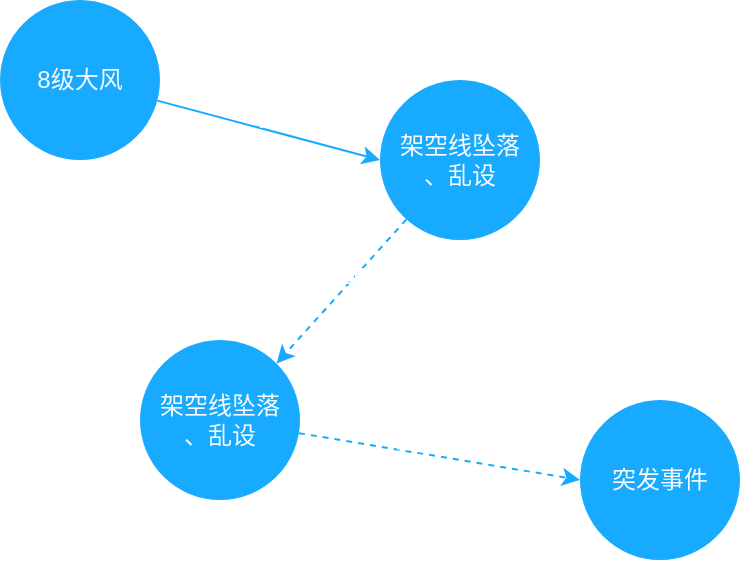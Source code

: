 <mxfile version="14.1.4" type="github">
  <diagram id="j-Lh6ehAnXIaDSYg2_rx" name="Page-1">
    <mxGraphModel dx="593" dy="281" grid="1" gridSize="10" guides="1" tooltips="1" connect="1" arrows="1" fold="1" page="1" pageScale="1" pageWidth="827" pageHeight="1169" math="0" shadow="0">
      <root>
        <mxCell id="0" />
        <mxCell id="1" parent="0" />
        <mxCell id="v2eVFN-beLmEgWOJFyrg-1" value="8级大风" style="ellipse;whiteSpace=wrap;html=1;aspect=fixed;fillColor=#17AAFF;strokeColor=none;fontColor=#FAFAFA;align=center;" vertex="1" parent="1">
          <mxGeometry x="200" y="150" width="80" height="80" as="geometry" />
        </mxCell>
        <mxCell id="v2eVFN-beLmEgWOJFyrg-2" value="架空线坠落&lt;br&gt;、乱设" style="ellipse;whiteSpace=wrap;html=1;aspect=fixed;fillColor=#17AAFF;strokeColor=none;fontColor=#FAFAFA;align=center;" vertex="1" parent="1">
          <mxGeometry x="270" y="320" width="80" height="80" as="geometry" />
        </mxCell>
        <mxCell id="v2eVFN-beLmEgWOJFyrg-4" value="架空线坠落&lt;br&gt;、乱设" style="ellipse;whiteSpace=wrap;html=1;aspect=fixed;fillColor=#17AAFF;strokeColor=none;fontColor=#FAFAFA;align=center;" vertex="1" parent="1">
          <mxGeometry x="390" y="190" width="80" height="80" as="geometry" />
        </mxCell>
        <mxCell id="v2eVFN-beLmEgWOJFyrg-5" value="突发事件" style="ellipse;whiteSpace=wrap;html=1;aspect=fixed;fillColor=#17AAFF;strokeColor=none;fontColor=#FAFAFA;align=center;" vertex="1" parent="1">
          <mxGeometry x="490" y="350" width="80" height="80" as="geometry" />
        </mxCell>
        <mxCell id="v2eVFN-beLmEgWOJFyrg-6" value="" style="endArrow=classic;html=1;entryX=0;entryY=0.5;entryDx=0;entryDy=0;strokeColor=#17AAFF;" edge="1" parent="1" source="v2eVFN-beLmEgWOJFyrg-1" target="v2eVFN-beLmEgWOJFyrg-4">
          <mxGeometry width="50" height="50" relative="1" as="geometry">
            <mxPoint x="390" y="310" as="sourcePoint" />
            <mxPoint x="440" y="260" as="targetPoint" />
          </mxGeometry>
        </mxCell>
        <mxCell id="v2eVFN-beLmEgWOJFyrg-7" value="" style="endArrow=classic;html=1;entryX=1;entryY=0;entryDx=0;entryDy=0;strokeColor=#17AAFF;dashed=1;" edge="1" parent="1" source="v2eVFN-beLmEgWOJFyrg-4" target="v2eVFN-beLmEgWOJFyrg-2">
          <mxGeometry width="50" height="50" relative="1" as="geometry">
            <mxPoint x="390" y="310" as="sourcePoint" />
            <mxPoint x="380" y="320" as="targetPoint" />
          </mxGeometry>
        </mxCell>
        <mxCell id="v2eVFN-beLmEgWOJFyrg-8" value="" style="endArrow=classic;html=1;entryX=0;entryY=0.5;entryDx=0;entryDy=0;strokeColor=#17AAFF;dashed=1;" edge="1" parent="1" source="v2eVFN-beLmEgWOJFyrg-2" target="v2eVFN-beLmEgWOJFyrg-5">
          <mxGeometry width="50" height="50" relative="1" as="geometry">
            <mxPoint x="390" y="310" as="sourcePoint" />
            <mxPoint x="440" y="260" as="targetPoint" />
          </mxGeometry>
        </mxCell>
        <mxCell id="v2eVFN-beLmEgWOJFyrg-9" value="&lt;font color=&quot;#ffffff&quot;&gt;73%&lt;/font&gt;" style="text;html=1;strokeColor=none;fillColor=none;align=center;verticalAlign=middle;whiteSpace=wrap;rounded=0;" vertex="1" parent="1">
          <mxGeometry x="320" y="200" width="40" height="20" as="geometry" />
        </mxCell>
        <mxCell id="v2eVFN-beLmEgWOJFyrg-10" value="&lt;font color=&quot;#ffffff&quot;&gt;所属小类&lt;/font&gt;" style="text;html=1;strokeColor=none;fillColor=none;align=center;verticalAlign=middle;whiteSpace=wrap;rounded=0;" vertex="1" parent="1">
          <mxGeometry x="330" y="280" width="60" height="20" as="geometry" />
        </mxCell>
        <mxCell id="v2eVFN-beLmEgWOJFyrg-12" value="&lt;font color=&quot;#ffffff&quot;&gt;所属大类&lt;/font&gt;" style="text;html=1;strokeColor=none;fillColor=none;align=center;verticalAlign=middle;whiteSpace=wrap;rounded=0;" vertex="1" parent="1">
          <mxGeometry x="390" y="360" width="56" height="20" as="geometry" />
        </mxCell>
      </root>
    </mxGraphModel>
  </diagram>
</mxfile>
